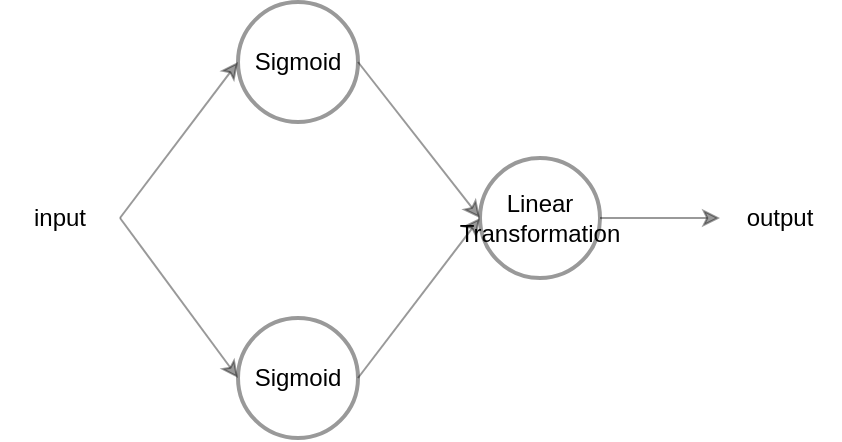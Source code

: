 <mxfile version="20.8.5" type="device"><diagram id="691b31df-7cfc-d80e-552c-7aa9f8c0b5f7" name="Page-1"><mxGraphModel dx="636" dy="375" grid="1" gridSize="10" guides="1" tooltips="1" connect="1" arrows="1" fold="1" page="1" pageScale="1" pageWidth="826" pageHeight="1169" background="#ffffff" math="0" shadow="0"><root><mxCell id="0"/><mxCell id="1" parent="0"/><mxCell id="wnfATaYlNIPhpeh7M_qq-38" style="rounded=0;orthogonalLoop=1;jettySize=auto;html=1;exitX=1;exitY=0.5;exitDx=0;exitDy=0;entryX=0;entryY=0.5;entryDx=0;entryDy=0;fontColor=#000000;opacity=40;" edge="1" parent="1" source="4" target="10"><mxGeometry relative="1" as="geometry"/></mxCell><mxCell id="4" value="Sigmoid" style="ellipse;whiteSpace=wrap;html=1;aspect=fixed;strokeWidth=2;fillColor=none;fontColor=#000000;align=center;opacity=40;" parent="1" vertex="1"><mxGeometry x="369" y="130" width="60" height="60" as="geometry"/></mxCell><mxCell id="wnfATaYlNIPhpeh7M_qq-39" style="rounded=0;orthogonalLoop=1;jettySize=auto;html=1;exitX=1;exitY=0.5;exitDx=0;exitDy=0;entryX=0;entryY=0.5;entryDx=0;entryDy=0;fontColor=#000000;opacity=40;" edge="1" parent="1" source="7" target="10"><mxGeometry relative="1" as="geometry"><mxPoint x="520" y="220" as="targetPoint"/></mxGeometry></mxCell><mxCell id="7" value="Sigmoid" style="ellipse;whiteSpace=wrap;html=1;aspect=fixed;strokeWidth=2;fillColor=none;fontColor=#000000;align=center;opacity=40;" parent="1" vertex="1"><mxGeometry x="369" y="288" width="60" height="60" as="geometry"/></mxCell><mxCell id="wnfATaYlNIPhpeh7M_qq-48" style="edgeStyle=none;rounded=0;orthogonalLoop=1;jettySize=auto;html=1;exitX=1;exitY=0.5;exitDx=0;exitDy=0;strokeColor=#FFFFFF;fontColor=#000000;opacity=40;" edge="1" parent="1" source="10"><mxGeometry relative="1" as="geometry"><mxPoint x="600" y="238.047" as="targetPoint"/></mxGeometry></mxCell><mxCell id="10" value="Linear Transformation" style="ellipse;whiteSpace=wrap;html=1;aspect=fixed;strokeWidth=2;fillColor=none;fontColor=#000000;align=center;opacity=40;" parent="1" vertex="1"><mxGeometry x="490" y="208" width="60" height="60" as="geometry"/></mxCell><mxCell id="wnfATaYlNIPhpeh7M_qq-40" style="rounded=0;orthogonalLoop=1;jettySize=auto;html=1;exitX=1;exitY=0.5;exitDx=0;exitDy=0;entryX=0;entryY=0.5;entryDx=0;entryDy=0;fontColor=#000000;opacity=40;" edge="1" parent="1" source="wnfATaYlNIPhpeh7M_qq-37" target="4"><mxGeometry relative="1" as="geometry"/></mxCell><mxCell id="wnfATaYlNIPhpeh7M_qq-41" style="rounded=0;orthogonalLoop=1;jettySize=auto;html=1;exitX=1;exitY=0.5;exitDx=0;exitDy=0;entryX=0;entryY=0.5;entryDx=0;entryDy=0;fontColor=#000000;opacity=40;" edge="1" parent="1" source="wnfATaYlNIPhpeh7M_qq-37" target="7"><mxGeometry relative="1" as="geometry"/></mxCell><mxCell id="wnfATaYlNIPhpeh7M_qq-37" value="input" style="ellipse;whiteSpace=wrap;html=1;aspect=fixed;strokeWidth=2;fillColor=none;fontColor=#000000;align=center;opacity=40;strokeColor=none;" vertex="1" parent="1"><mxGeometry x="250" y="208" width="60" height="60" as="geometry"/></mxCell><mxCell id="wnfATaYlNIPhpeh7M_qq-47" value="output" style="ellipse;whiteSpace=wrap;html=1;aspect=fixed;strokeWidth=2;fillColor=none;fontColor=#000000;align=center;opacity=40;strokeColor=none;" vertex="1" parent="1"><mxGeometry x="610" y="208" width="60" height="60" as="geometry"/></mxCell><mxCell id="wnfATaYlNIPhpeh7M_qq-50" style="rounded=0;orthogonalLoop=1;jettySize=auto;html=1;exitX=1;exitY=0.5;exitDx=0;exitDy=0;entryX=0;entryY=0.5;entryDx=0;entryDy=0;fontColor=#000000;opacity=40;" edge="1" parent="1" source="10" target="wnfATaYlNIPhpeh7M_qq-47"><mxGeometry relative="1" as="geometry"><mxPoint x="560.0" y="250.0" as="sourcePoint"/><mxPoint x="621.0" y="328" as="targetPoint"/></mxGeometry></mxCell></root></mxGraphModel></diagram></mxfile>